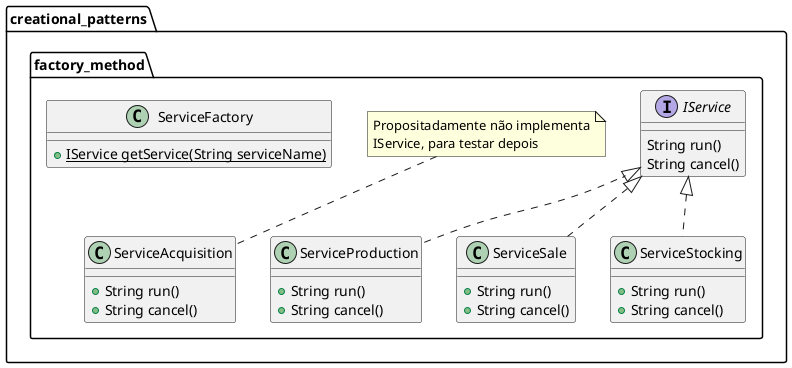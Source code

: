 @startuml
'https://plantuml.com/class-diagram

package creational_patterns{

    package factory_method {

        interface IService {
            String run()
            String cancel()
        }

        class ServiceAcquisition {
            + String run()
            + String cancel()
        }
        note top: Propositadamente não implementa\nIService, para testar depois

        class ServiceFactory {
            + {static} IService getService(String serviceName)
        }

        class ServiceProduction implements IService {
            + String run()
            + String cancel()
        }

        class ServiceSale implements IService {
            + String run()
            + String cancel()
        }

        class ServiceStocking implements IService {
            + String run()
            + String cancel()
        }

    }

}

@enduml
